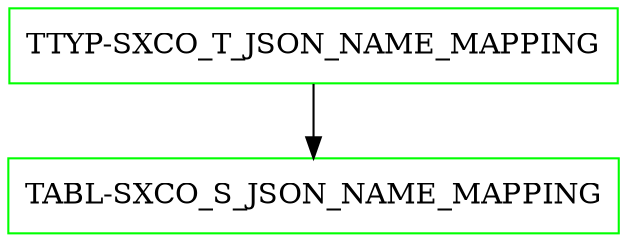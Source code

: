 digraph G {
  "TTYP-SXCO_T_JSON_NAME_MAPPING" [shape=box,color=green];
  "TABL-SXCO_S_JSON_NAME_MAPPING" [shape=box,color=green,URL="./TABL_SXCO_S_JSON_NAME_MAPPING.html"];
  "TTYP-SXCO_T_JSON_NAME_MAPPING" -> "TABL-SXCO_S_JSON_NAME_MAPPING";
}
